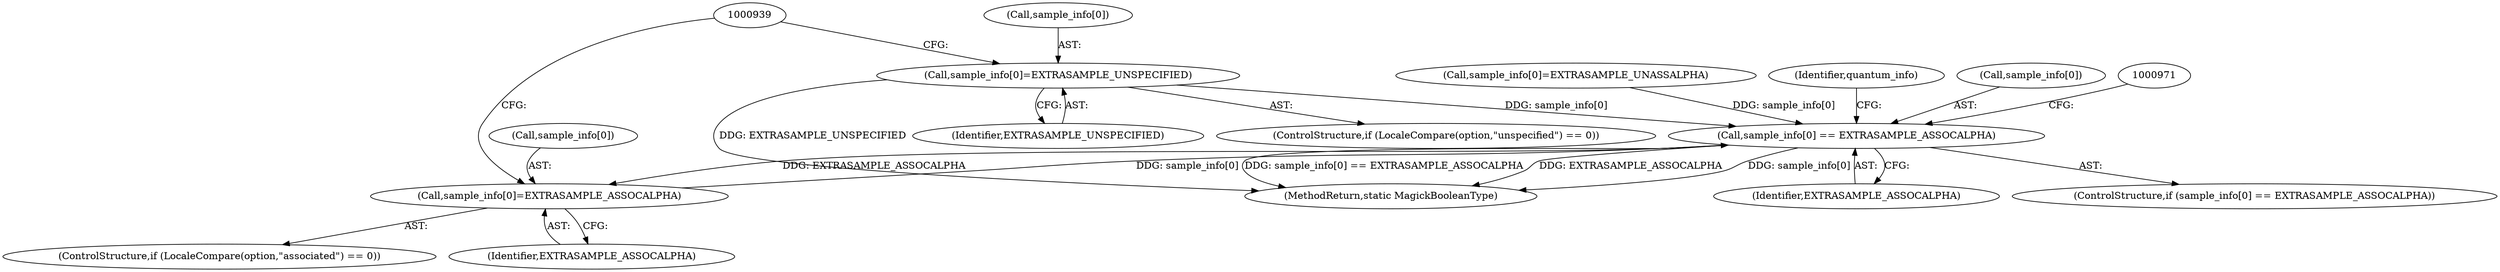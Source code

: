 digraph "0_ImageMagick_f983dcdf9c178e0cbc49608a78713c5669aa1bb5@array" {
"1000933" [label="(Call,sample_info[0]=EXTRASAMPLE_UNSPECIFIED)"];
"1000962" [label="(Call,sample_info[0] == EXTRASAMPLE_ASSOCALPHA)"];
"1000921" [label="(Call,sample_info[0]=EXTRASAMPLE_ASSOCALPHA)"];
"1000934" [label="(Call,sample_info[0])"];
"1002792" [label="(MethodReturn,static MagickBooleanType)"];
"1000966" [label="(Identifier,EXTRASAMPLE_ASSOCALPHA)"];
"1000922" [label="(Call,sample_info[0])"];
"1000937" [label="(Identifier,EXTRASAMPLE_UNSPECIFIED)"];
"1000915" [label="(ControlStructure,if (LocaleCompare(option,\"associated\") == 0))"];
"1000925" [label="(Identifier,EXTRASAMPLE_ASSOCALPHA)"];
"1000962" [label="(Call,sample_info[0] == EXTRASAMPLE_ASSOCALPHA)"];
"1000933" [label="(Call,sample_info[0]=EXTRASAMPLE_UNSPECIFIED)"];
"1000898" [label="(Call,sample_info[0]=EXTRASAMPLE_UNASSALPHA)"];
"1000968" [label="(Identifier,quantum_info)"];
"1000927" [label="(ControlStructure,if (LocaleCompare(option,\"unspecified\") == 0))"];
"1000963" [label="(Call,sample_info[0])"];
"1000961" [label="(ControlStructure,if (sample_info[0] == EXTRASAMPLE_ASSOCALPHA))"];
"1000921" [label="(Call,sample_info[0]=EXTRASAMPLE_ASSOCALPHA)"];
"1000933" -> "1000927"  [label="AST: "];
"1000933" -> "1000937"  [label="CFG: "];
"1000934" -> "1000933"  [label="AST: "];
"1000937" -> "1000933"  [label="AST: "];
"1000939" -> "1000933"  [label="CFG: "];
"1000933" -> "1002792"  [label="DDG: EXTRASAMPLE_UNSPECIFIED"];
"1000933" -> "1000962"  [label="DDG: sample_info[0]"];
"1000962" -> "1000961"  [label="AST: "];
"1000962" -> "1000966"  [label="CFG: "];
"1000963" -> "1000962"  [label="AST: "];
"1000966" -> "1000962"  [label="AST: "];
"1000968" -> "1000962"  [label="CFG: "];
"1000971" -> "1000962"  [label="CFG: "];
"1000962" -> "1002792"  [label="DDG: sample_info[0] == EXTRASAMPLE_ASSOCALPHA"];
"1000962" -> "1002792"  [label="DDG: EXTRASAMPLE_ASSOCALPHA"];
"1000962" -> "1002792"  [label="DDG: sample_info[0]"];
"1000962" -> "1000921"  [label="DDG: EXTRASAMPLE_ASSOCALPHA"];
"1000898" -> "1000962"  [label="DDG: sample_info[0]"];
"1000921" -> "1000962"  [label="DDG: sample_info[0]"];
"1000921" -> "1000915"  [label="AST: "];
"1000921" -> "1000925"  [label="CFG: "];
"1000922" -> "1000921"  [label="AST: "];
"1000925" -> "1000921"  [label="AST: "];
"1000939" -> "1000921"  [label="CFG: "];
}
